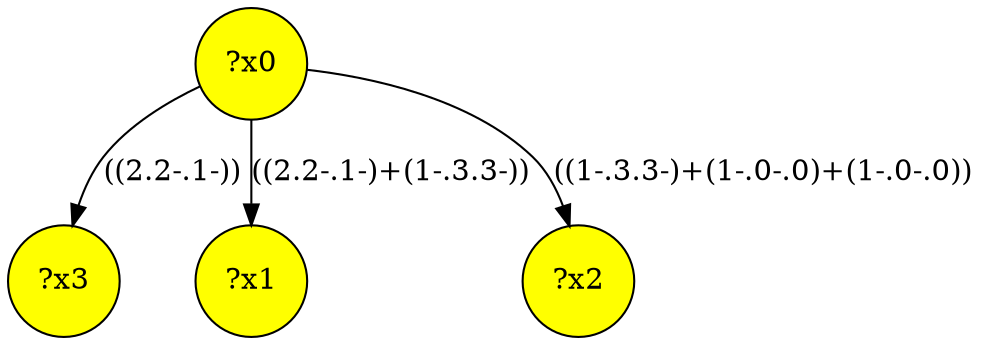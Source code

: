 digraph g {
	x3 [fillcolor="yellow", style="filled," shape=circle, label="?x3"];
	x1 [fillcolor="yellow", style="filled," shape=circle, label="?x1"];
	x0 [fillcolor="yellow", style="filled," shape=circle, label="?x0"];
	x2 [fillcolor="yellow", style="filled," shape=circle, label="?x2"];
	x0 -> x1 [label="((2.2-.1-)+(1-.3.3-))"];
	x0 -> x2 [label="((1-.3.3-)+(1-.0-.0)+(1-.0-.0))"];
	x0 -> x3 [label="((2.2-.1-))"];
}
